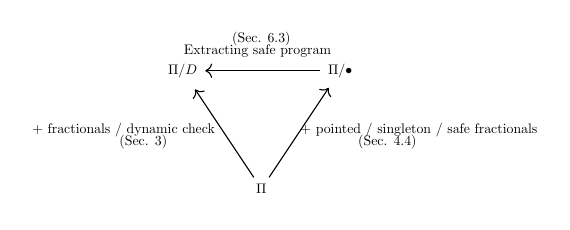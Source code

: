 \begin{tikzpicture}[scale=0.5,every node/.style={scale=0.5}]
	\begin{pgfonlayer}{nodelayer}
		\node [circle,radius=1cm] (0) at (0, -2) {$\Pi$};
		\node [circle,radius=1cm] (1) at (-2, 1) {$\Pi/D$};
		\node [circle,radius=1cm] (2) at (2, 1) {$\Pi/\bullet$};
		\node at (-3.5,-0.5) { + fractionals / dynamic check };
		\node at (-3,-0.8) { (Sec. 3) };
		\node at (4,-0.5) { + pointed / singleton / safe fractionals };
		\node at (3.2,-0.8) { (Sec. 4.4) };
		\node at (-0.1,1.5) { Extracting safe program };
		\node at (0,1.8) { (Sec. 6.3) };
	\end{pgfonlayer}
	\begin{pgfonlayer}{edgelayer}
		\draw[->] (0) to (1);
		\draw[->] (0) to (2);
		\draw[->] (2) to (1);
	\end{pgfonlayer}
\end{tikzpicture}
